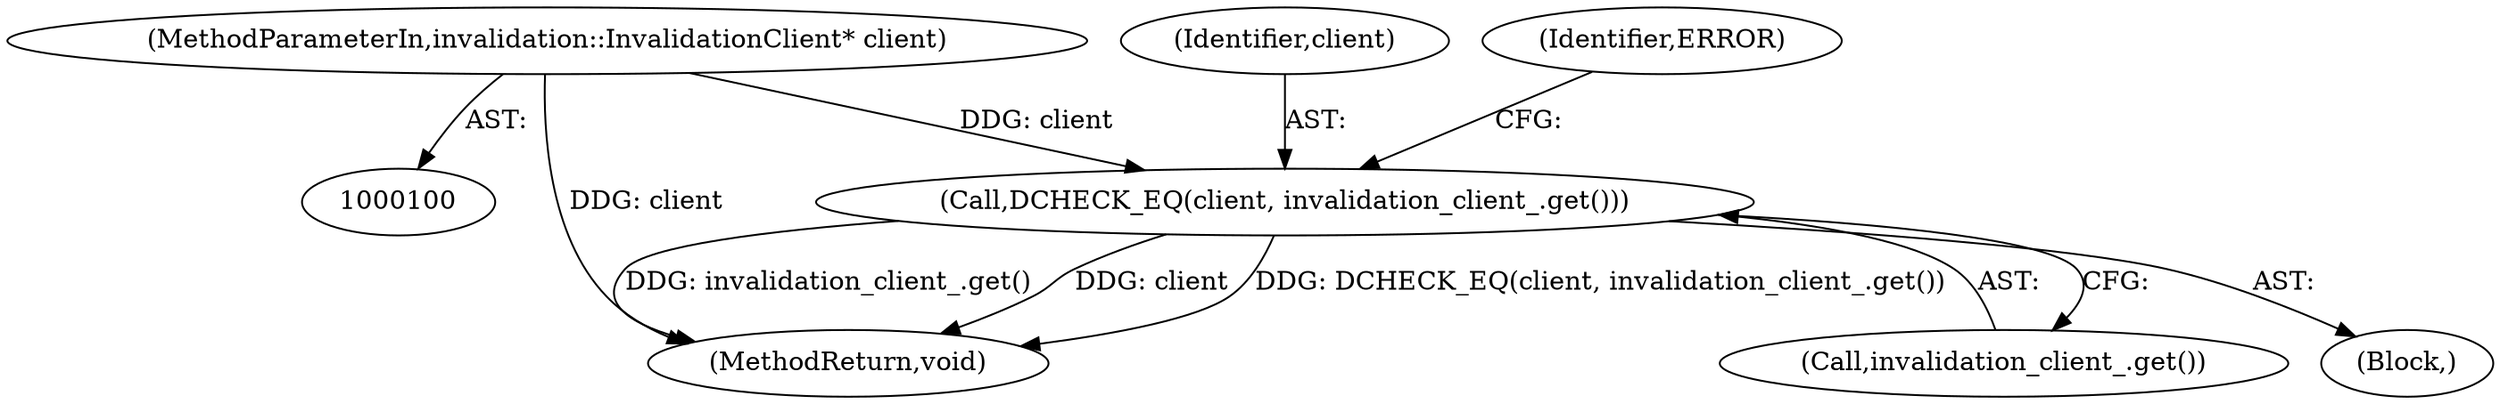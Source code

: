 digraph "0_Chrome_8a50f99c25fb70ff43aaa82b6f9569db383f0ca8@pointer" {
"1000101" [label="(MethodParameterIn,invalidation::InvalidationClient* client)"];
"1000106" [label="(Call,DCHECK_EQ(client, invalidation_client_.get()))"];
"1000108" [label="(Call,invalidation_client_.get())"];
"1000107" [label="(Identifier,client)"];
"1000139" [label="(MethodReturn,void)"];
"1000111" [label="(Identifier,ERROR)"];
"1000103" [label="(Block,)"];
"1000106" [label="(Call,DCHECK_EQ(client, invalidation_client_.get()))"];
"1000101" [label="(MethodParameterIn,invalidation::InvalidationClient* client)"];
"1000101" -> "1000100"  [label="AST: "];
"1000101" -> "1000139"  [label="DDG: client"];
"1000101" -> "1000106"  [label="DDG: client"];
"1000106" -> "1000103"  [label="AST: "];
"1000106" -> "1000108"  [label="CFG: "];
"1000107" -> "1000106"  [label="AST: "];
"1000108" -> "1000106"  [label="AST: "];
"1000111" -> "1000106"  [label="CFG: "];
"1000106" -> "1000139"  [label="DDG: invalidation_client_.get()"];
"1000106" -> "1000139"  [label="DDG: client"];
"1000106" -> "1000139"  [label="DDG: DCHECK_EQ(client, invalidation_client_.get())"];
}
